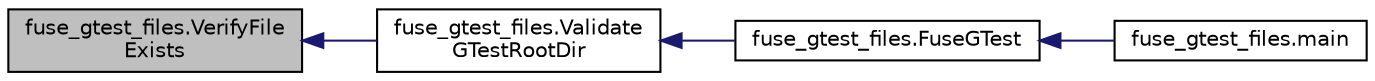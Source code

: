 digraph "fuse_gtest_files.VerifyFileExists"
{
  edge [fontname="Helvetica",fontsize="10",labelfontname="Helvetica",labelfontsize="10"];
  node [fontname="Helvetica",fontsize="10",shape=record];
  rankdir="LR";
  Node45 [label="fuse_gtest_files.VerifyFile\lExists",height=0.2,width=0.4,color="black", fillcolor="grey75", style="filled", fontcolor="black"];
  Node45 -> Node46 [dir="back",color="midnightblue",fontsize="10",style="solid",fontname="Helvetica"];
  Node46 [label="fuse_gtest_files.Validate\lGTestRootDir",height=0.2,width=0.4,color="black", fillcolor="white", style="filled",URL="$d3/dfa/namespacefuse__gtest__files.html#aa53690cd3c4ff01cfeea470f363f1dec"];
  Node46 -> Node47 [dir="back",color="midnightblue",fontsize="10",style="solid",fontname="Helvetica"];
  Node47 [label="fuse_gtest_files.FuseGTest",height=0.2,width=0.4,color="black", fillcolor="white", style="filled",URL="$d3/dfa/namespacefuse__gtest__files.html#a4e7007ceec3a7a25617eac3342563ed6"];
  Node47 -> Node48 [dir="back",color="midnightblue",fontsize="10",style="solid",fontname="Helvetica"];
  Node48 [label="fuse_gtest_files.main",height=0.2,width=0.4,color="black", fillcolor="white", style="filled",URL="$d3/dfa/namespacefuse__gtest__files.html#a5eaf924c10970f574e1b0459cbbda75a"];
}

